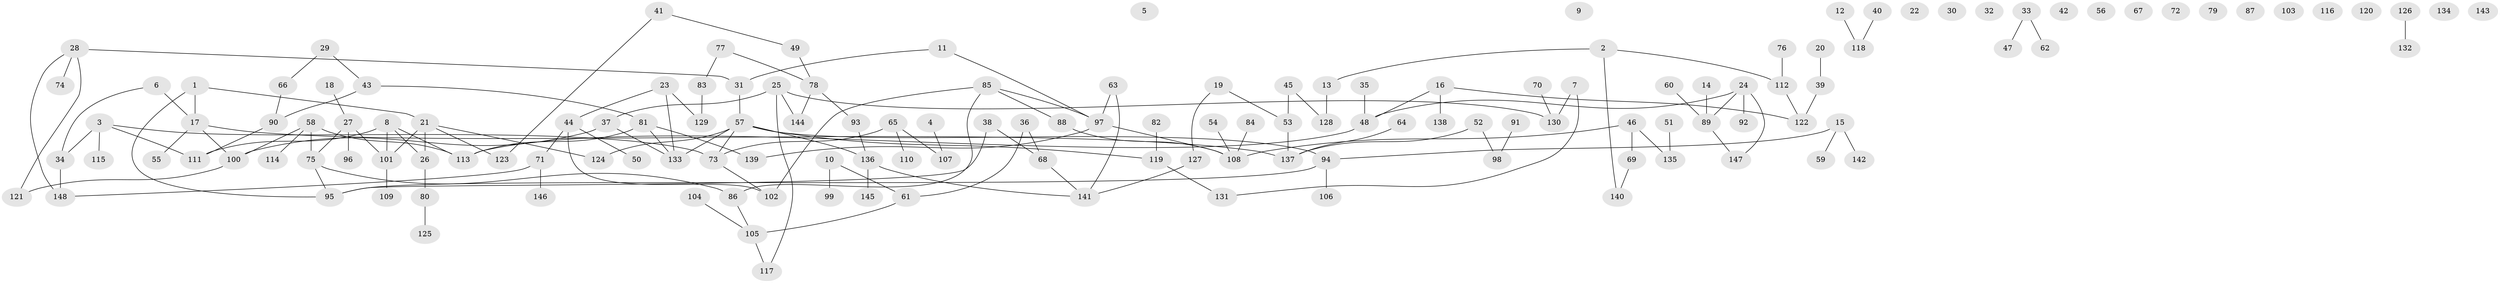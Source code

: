 // Generated by graph-tools (version 1.1) at 2025/33/03/09/25 02:33:39]
// undirected, 148 vertices, 159 edges
graph export_dot {
graph [start="1"]
  node [color=gray90,style=filled];
  1;
  2;
  3;
  4;
  5;
  6;
  7;
  8;
  9;
  10;
  11;
  12;
  13;
  14;
  15;
  16;
  17;
  18;
  19;
  20;
  21;
  22;
  23;
  24;
  25;
  26;
  27;
  28;
  29;
  30;
  31;
  32;
  33;
  34;
  35;
  36;
  37;
  38;
  39;
  40;
  41;
  42;
  43;
  44;
  45;
  46;
  47;
  48;
  49;
  50;
  51;
  52;
  53;
  54;
  55;
  56;
  57;
  58;
  59;
  60;
  61;
  62;
  63;
  64;
  65;
  66;
  67;
  68;
  69;
  70;
  71;
  72;
  73;
  74;
  75;
  76;
  77;
  78;
  79;
  80;
  81;
  82;
  83;
  84;
  85;
  86;
  87;
  88;
  89;
  90;
  91;
  92;
  93;
  94;
  95;
  96;
  97;
  98;
  99;
  100;
  101;
  102;
  103;
  104;
  105;
  106;
  107;
  108;
  109;
  110;
  111;
  112;
  113;
  114;
  115;
  116;
  117;
  118;
  119;
  120;
  121;
  122;
  123;
  124;
  125;
  126;
  127;
  128;
  129;
  130;
  131;
  132;
  133;
  134;
  135;
  136;
  137;
  138;
  139;
  140;
  141;
  142;
  143;
  144;
  145;
  146;
  147;
  148;
  1 -- 17;
  1 -- 21;
  1 -- 95;
  2 -- 13;
  2 -- 112;
  2 -- 140;
  3 -- 34;
  3 -- 73;
  3 -- 111;
  3 -- 115;
  4 -- 107;
  6 -- 17;
  6 -- 34;
  7 -- 130;
  7 -- 131;
  8 -- 26;
  8 -- 101;
  8 -- 111;
  8 -- 113;
  10 -- 61;
  10 -- 99;
  11 -- 31;
  11 -- 97;
  12 -- 118;
  13 -- 128;
  14 -- 89;
  15 -- 59;
  15 -- 94;
  15 -- 142;
  16 -- 48;
  16 -- 122;
  16 -- 138;
  17 -- 55;
  17 -- 100;
  17 -- 137;
  18 -- 27;
  19 -- 53;
  19 -- 127;
  20 -- 39;
  21 -- 26;
  21 -- 101;
  21 -- 123;
  21 -- 124;
  23 -- 44;
  23 -- 129;
  23 -- 133;
  24 -- 48;
  24 -- 89;
  24 -- 92;
  24 -- 147;
  25 -- 37;
  25 -- 117;
  25 -- 130;
  25 -- 144;
  26 -- 80;
  27 -- 75;
  27 -- 96;
  27 -- 101;
  28 -- 31;
  28 -- 74;
  28 -- 121;
  28 -- 148;
  29 -- 43;
  29 -- 66;
  31 -- 57;
  33 -- 47;
  33 -- 62;
  34 -- 148;
  35 -- 48;
  36 -- 61;
  36 -- 68;
  37 -- 100;
  37 -- 133;
  38 -- 68;
  38 -- 95;
  39 -- 122;
  40 -- 118;
  41 -- 49;
  41 -- 123;
  43 -- 81;
  43 -- 90;
  44 -- 50;
  44 -- 71;
  44 -- 102;
  45 -- 53;
  45 -- 128;
  46 -- 69;
  46 -- 108;
  46 -- 135;
  48 -- 113;
  49 -- 78;
  51 -- 135;
  52 -- 98;
  52 -- 137;
  53 -- 137;
  54 -- 108;
  57 -- 73;
  57 -- 94;
  57 -- 119;
  57 -- 124;
  57 -- 133;
  57 -- 136;
  58 -- 75;
  58 -- 100;
  58 -- 113;
  58 -- 114;
  60 -- 89;
  61 -- 105;
  63 -- 97;
  63 -- 141;
  64 -- 137;
  65 -- 73;
  65 -- 107;
  65 -- 110;
  66 -- 90;
  68 -- 141;
  69 -- 140;
  70 -- 130;
  71 -- 146;
  71 -- 148;
  73 -- 102;
  75 -- 86;
  75 -- 95;
  76 -- 112;
  77 -- 78;
  77 -- 83;
  78 -- 93;
  78 -- 144;
  80 -- 125;
  81 -- 113;
  81 -- 133;
  81 -- 139;
  82 -- 119;
  83 -- 129;
  84 -- 108;
  85 -- 86;
  85 -- 88;
  85 -- 97;
  85 -- 102;
  86 -- 105;
  88 -- 108;
  89 -- 147;
  90 -- 111;
  91 -- 98;
  93 -- 136;
  94 -- 95;
  94 -- 106;
  97 -- 108;
  97 -- 139;
  100 -- 121;
  101 -- 109;
  104 -- 105;
  105 -- 117;
  112 -- 122;
  119 -- 131;
  126 -- 132;
  127 -- 141;
  136 -- 141;
  136 -- 145;
}
